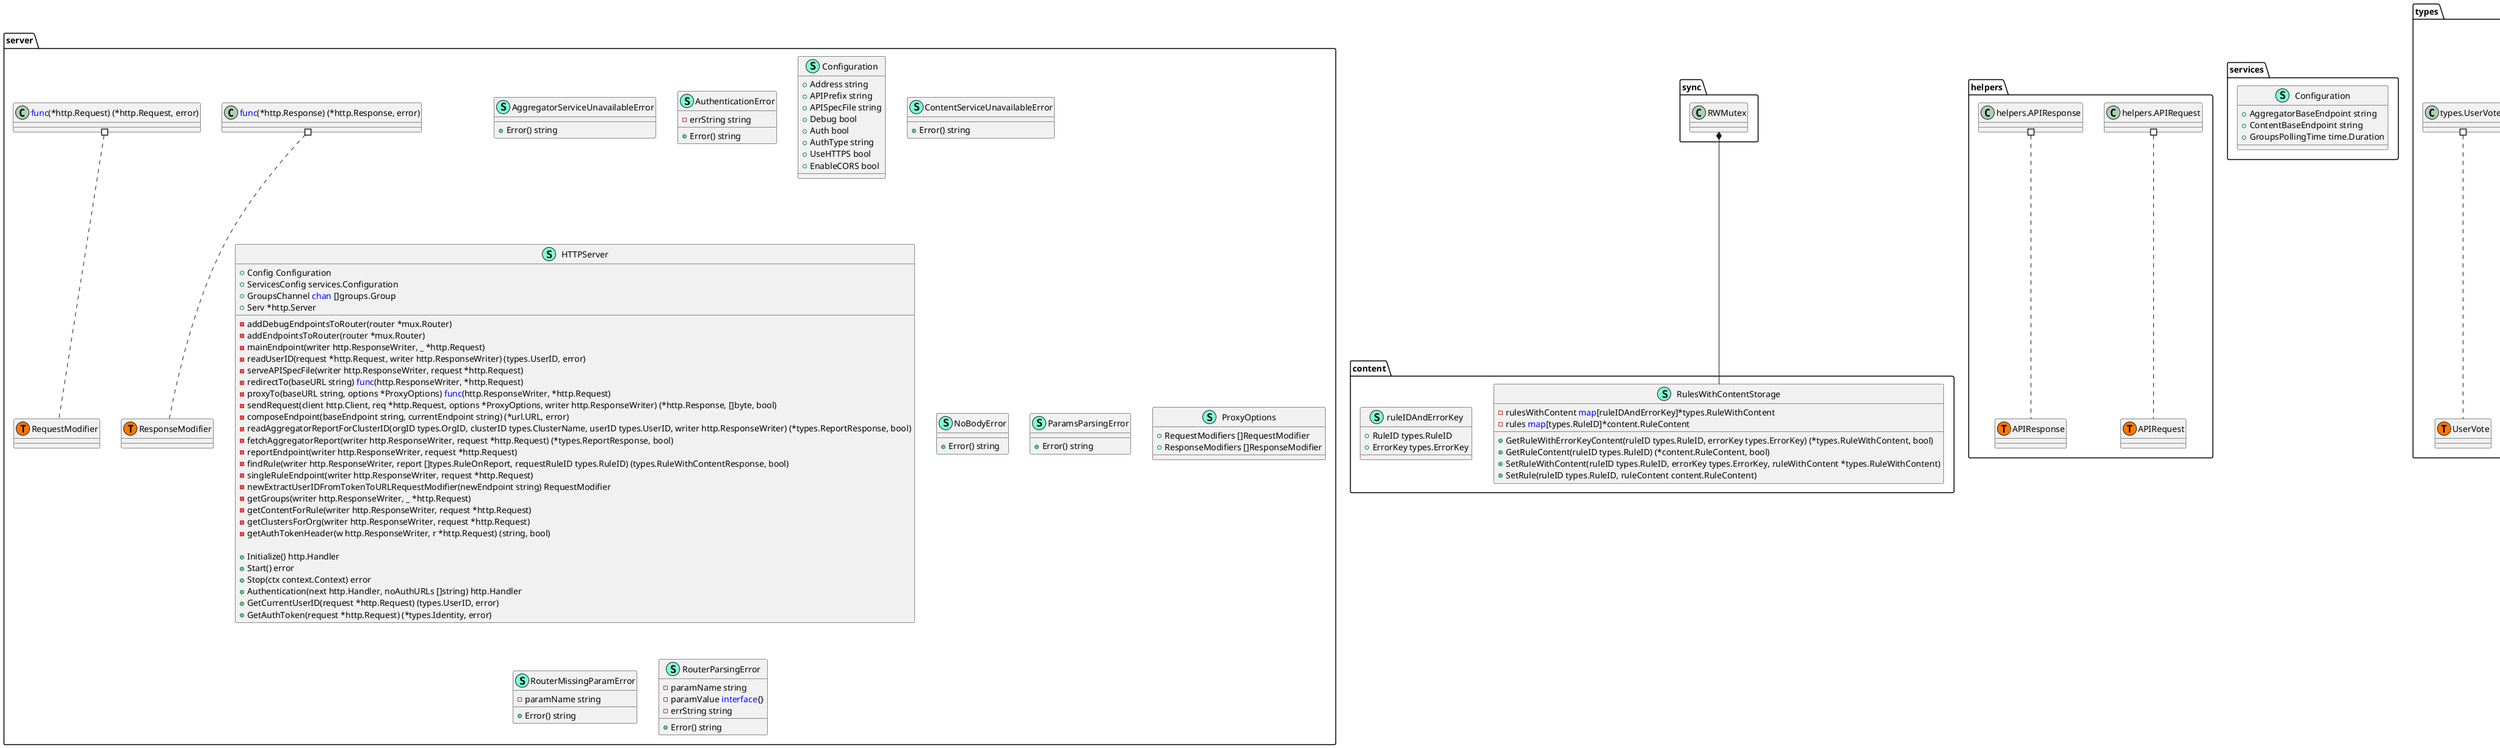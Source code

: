 @startuml
namespace content {
    class RulesWithContentStorage << (S,Aquamarine) >> {
        - rulesWithContent <font color=blue>map</font>[ruleIDAndErrorKey]*types.RuleWithContent
        - rules <font color=blue>map</font>[types.RuleID]*content.RuleContent

        + GetRuleWithErrorKeyContent(ruleID types.RuleID, errorKey types.ErrorKey) (*types.RuleWithContent, bool)
        + GetRuleContent(ruleID types.RuleID) (*content.RuleContent, bool)
        + SetRuleWithContent(ruleID types.RuleID, errorKey types.ErrorKey, ruleWithContent *types.RuleWithContent) 
        + SetRule(ruleID types.RuleID, ruleContent content.RuleContent) 

    }
    class ruleIDAndErrorKey << (S,Aquamarine) >> {
        + RuleID types.RuleID
        + ErrorKey types.ErrorKey

    }
}
"sync.RWMutex" *-- "content.RulesWithContentStorage"


namespace helpers {
    class helpers.APIRequest << (T, #FF7700) >>  {
    }
    class helpers.APIResponse << (T, #FF7700) >>  {
    }
    class "helpers.APIRequest" as helpersAPIRequest {
        'This class was created so that we can correctly have an alias pointing to this name. Since it contains dots that can break namespaces
    }
    class "helpers.APIResponse" as helpersAPIResponse {
        'This class was created so that we can correctly have an alias pointing to this name. Since it contains dots that can break namespaces
    }
}


namespace server {
    class AggregatorServiceUnavailableError << (S,Aquamarine) >> {
        + Error() string

    }
    class AuthenticationError << (S,Aquamarine) >> {
        - errString string

        + Error() string

    }
    class Configuration << (S,Aquamarine) >> {
        + Address string
        + APIPrefix string
        + APISpecFile string
        + Debug bool
        + Auth bool
        + AuthType string
        + UseHTTPS bool
        + EnableCORS bool

    }
    class ContentServiceUnavailableError << (S,Aquamarine) >> {
        + Error() string

    }
    class HTTPServer << (S,Aquamarine) >> {
        + Config Configuration
        + ServicesConfig services.Configuration
        + GroupsChannel <font color=blue>chan</font> []groups.Group
        + Serv *http.Server

        - addDebugEndpointsToRouter(router *mux.Router) 
        - addEndpointsToRouter(router *mux.Router) 
        - mainEndpoint(writer http.ResponseWriter, _ *http.Request) 
        - readUserID(request *http.Request, writer http.ResponseWriter) (types.UserID, error)
        - serveAPISpecFile(writer http.ResponseWriter, request *http.Request) 
        - redirectTo(baseURL string) <font color=blue>func</font>(http.ResponseWriter, *http.Request) 
        - proxyTo(baseURL string, options *ProxyOptions) <font color=blue>func</font>(http.ResponseWriter, *http.Request) 
        - sendRequest(client http.Client, req *http.Request, options *ProxyOptions, writer http.ResponseWriter) (*http.Response, []byte, bool)
        - composeEndpoint(baseEndpoint string, currentEndpoint string) (*url.URL, error)
        - readAggregatorReportForClusterID(orgID types.OrgID, clusterID types.ClusterName, userID types.UserID, writer http.ResponseWriter) (*types.ReportResponse, bool)
        - fetchAggregatorReport(writer http.ResponseWriter, request *http.Request) (*types.ReportResponse, bool)
        - reportEndpoint(writer http.ResponseWriter, request *http.Request) 
        - findRule(writer http.ResponseWriter, report []types.RuleOnReport, requestRuleID types.RuleID) (types.RuleWithContentResponse, bool)
        - singleRuleEndpoint(writer http.ResponseWriter, request *http.Request) 
        - newExtractUserIDFromTokenToURLRequestModifier(newEndpoint string) RequestModifier
        - getGroups(writer http.ResponseWriter, _ *http.Request) 
        - getContentForRule(writer http.ResponseWriter, request *http.Request) 
        - getClustersForOrg(writer http.ResponseWriter, request *http.Request) 
        - getAuthTokenHeader(w http.ResponseWriter, r *http.Request) (string, bool)

        + Initialize() http.Handler
        + Start() error
        + Stop(ctx context.Context) error
        + Authentication(next http.Handler, noAuthURLs []string) http.Handler
        + GetCurrentUserID(request *http.Request) (types.UserID, error)
        + GetAuthToken(request *http.Request) (*types.Identity, error)

    }
    class NoBodyError << (S,Aquamarine) >> {
        + Error() string

    }
    class ParamsParsingError << (S,Aquamarine) >> {
        + Error() string

    }
    class ProxyOptions << (S,Aquamarine) >> {
        + RequestModifiers []RequestModifier
        + ResponseModifiers []ResponseModifier

    }
    class RouterMissingParamError << (S,Aquamarine) >> {
        - paramName string

        + Error() string

    }
    class RouterParsingError << (S,Aquamarine) >> {
        - paramName string
        - paramValue <font color=blue>interface</font>{}
        - errString string

        + Error() string

    }
    class server.RequestModifier << (T, #FF7700) >>  {
    }
    class server.ResponseModifier << (T, #FF7700) >>  {
    }
    class "<font color=blue>func</font>(*http.Response) (*http.Response, error)" as fontcolorbluefuncfonthttpResponsehttpResponseerror {
        'This class was created so that we can correctly have an alias pointing to this name. Since it contains dots that can break namespaces
    }
    class "<font color=blue>func</font>(*http.Request) (*http.Request, error)" as fontcolorbluefuncfonthttpRequesthttpRequesterror {
        'This class was created so that we can correctly have an alias pointing to this name. Since it contains dots that can break namespaces
    }
}


namespace services {
    class Configuration << (S,Aquamarine) >> {
        + AggregatorBaseEndpoint string
        + ContentBaseEndpoint string
        + GroupsPollingTime time.Duration

    }
}


namespace types {
    class RuleWithContentResponse << (S,Aquamarine) >> {
        + RuleID types.RuleID
        + ErrorKey types.ErrorKey
        + CreatedAt string
        + Description string
        + Generic string
        + Reason string
        + Resolution string
        + TotalRisk int
        + RiskOfChange int
        + Disabled bool
        + UserVote types.UserVote
        + TemplateData <font color=blue>interface</font>{}
        + Tags []string

    }
    class SmartProxyReport << (S,Aquamarine) >> {
        + Meta types.ReportResponseMeta
        + Data []RuleWithContentResponse

    }
    class types.ReportResponseMeta << (T, #FF7700) >>  {
    }
    class types.Timestamp << (T, #FF7700) >>  {
    }
    class types.UserID << (T, #FF7700) >>  {
    }
    class types.UserVote << (T, #FF7700) >>  {
    }
    class "types.UserID" as typesUserID {
        'This class was created so that we can correctly have an alias pointing to this name. Since it contains dots that can break namespaces
    }
    class "types.ReportResponseMeta" as typesReportResponseMeta {
        'This class was created so that we can correctly have an alias pointing to this name. Since it contains dots that can break namespaces
    }
    class "types.Timestamp" as typesTimestamp {
        'This class was created so that we can correctly have an alias pointing to this name. Since it contains dots that can break namespaces
    }
    class "types.UserVote" as typesUserVote {
        'This class was created so that we can correctly have an alias pointing to this name. Since it contains dots that can break namespaces
    }
}


"helpers.helpersAPIRequest" #.. "helpers.APIRequest"
"helpers.helpersAPIResponse" #.. "helpers.APIResponse"
"server.fontcolorbluefuncfonthttpRequesthttpRequesterror" #.. "server.RequestModifier"
"server.fontcolorbluefuncfonthttpResponsehttpResponseerror" #.. "server.ResponseModifier"
"types.typesReportResponseMeta" #.. "types.ReportResponseMeta"
"types.typesTimestamp" #.. "types.Timestamp"
"types.typesUserID" #.. "types.UserID"
"types.typesUserVote" #.. "types.UserVote"
@enduml

